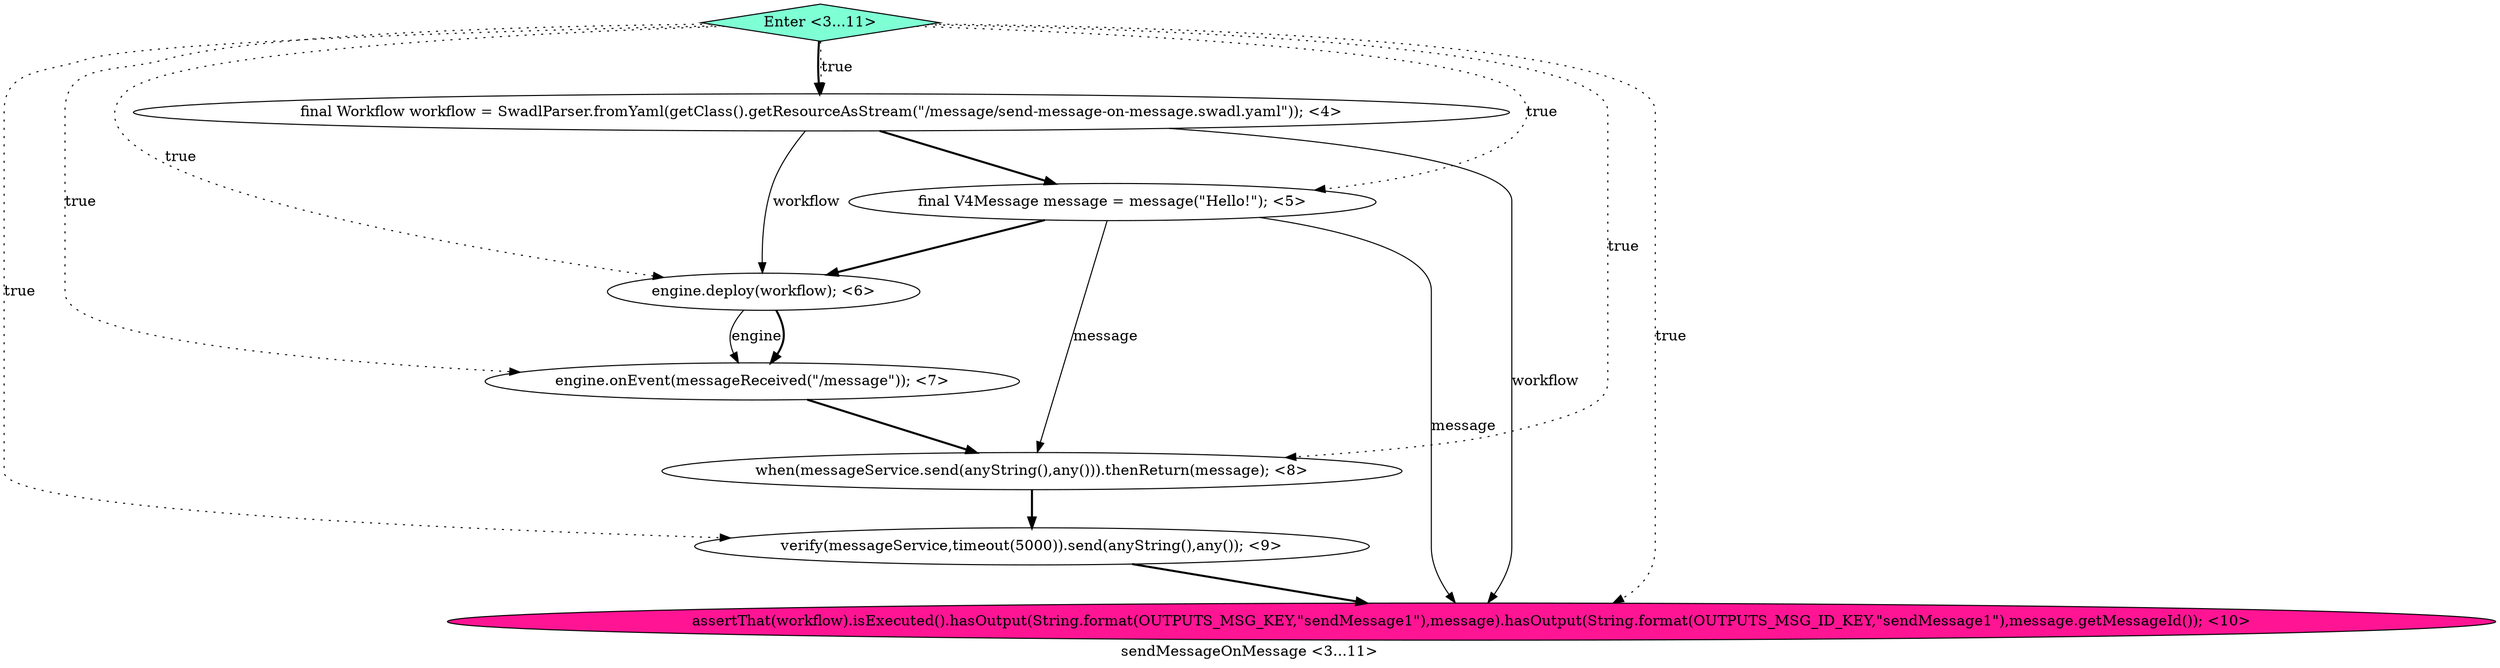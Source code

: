 digraph PDG {
label = "sendMessageOnMessage <3...11>";
0.3 [style = filled, label = "engine.onEvent(messageReceived(\"/message\")); <7>", fillcolor = white, shape = ellipse];
0.2 [style = filled, label = "engine.deploy(workflow); <6>", fillcolor = white, shape = ellipse];
0.4 [style = filled, label = "when(messageService.send(anyString(),any())).thenReturn(message); <8>", fillcolor = white, shape = ellipse];
0.5 [style = filled, label = "verify(messageService,timeout(5000)).send(anyString(),any()); <9>", fillcolor = white, shape = ellipse];
0.6 [style = filled, label = "assertThat(workflow).isExecuted().hasOutput(String.format(OUTPUTS_MSG_KEY,\"sendMessage1\"),message).hasOutput(String.format(OUTPUTS_MSG_ID_KEY,\"sendMessage1\"),message.getMessageId()); <10>", fillcolor = deeppink, shape = ellipse];
0.1 [style = filled, label = "final V4Message message = message(\"Hello!\"); <5>", fillcolor = white, shape = ellipse];
0.7 [style = filled, label = "Enter <3...11>", fillcolor = aquamarine, shape = diamond];
0.0 [style = filled, label = "final Workflow workflow = SwadlParser.fromYaml(getClass().getResourceAsStream(\"/message/send-message-on-message.swadl.yaml\")); <4>", fillcolor = white, shape = ellipse];
0.0 -> 0.1 [style = bold, label=""];
0.0 -> 0.2 [style = solid, label="workflow"];
0.0 -> 0.6 [style = solid, label="workflow"];
0.1 -> 0.2 [style = bold, label=""];
0.1 -> 0.4 [style = solid, label="message"];
0.1 -> 0.6 [style = solid, label="message"];
0.2 -> 0.3 [style = solid, label="engine"];
0.2 -> 0.3 [style = bold, label=""];
0.3 -> 0.4 [style = bold, label=""];
0.4 -> 0.5 [style = bold, label=""];
0.5 -> 0.6 [style = bold, label=""];
0.7 -> 0.0 [style = dotted, label="true"];
0.7 -> 0.0 [style = bold, label=""];
0.7 -> 0.1 [style = dotted, label="true"];
0.7 -> 0.2 [style = dotted, label="true"];
0.7 -> 0.3 [style = dotted, label="true"];
0.7 -> 0.4 [style = dotted, label="true"];
0.7 -> 0.5 [style = dotted, label="true"];
0.7 -> 0.6 [style = dotted, label="true"];
}
